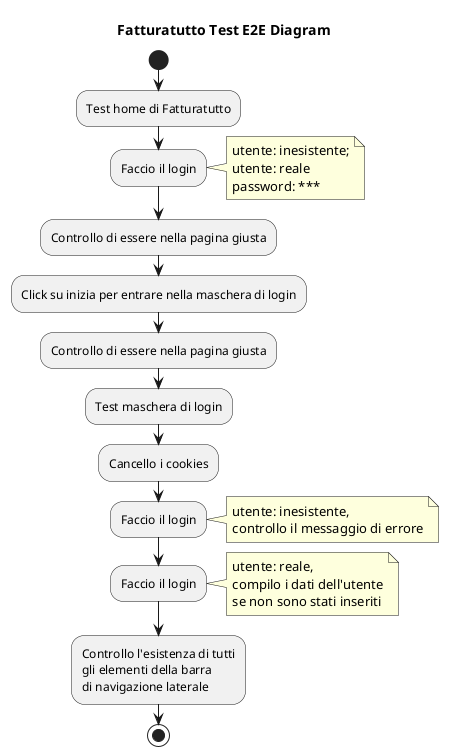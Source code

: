 @startuml

title Fatturatutto Test E2E Diagram 

start

:Test home di Fatturatutto;
:Faccio il login;
  note right
    utente: inesistente;
    utente: reale 
    password: ***
  end note
:Controllo di essere nella pagina giusta;
:Click su inizia per entrare nella maschera di login;
:Controllo di essere nella pagina giusta;
:Test maschera di login;
:Cancello i cookies;
:Faccio il login;
  note right
    utente: inesistente, 
    controllo il messaggio di errore
  end note
:Faccio il login;
  note right
    utente: reale, 
    compilo i dati dell'utente
    se non sono stati inseriti
  end note
:Controllo l'esistenza di tutti 
gli elementi della barra 
di navigazione laterale;

stop

@enduml